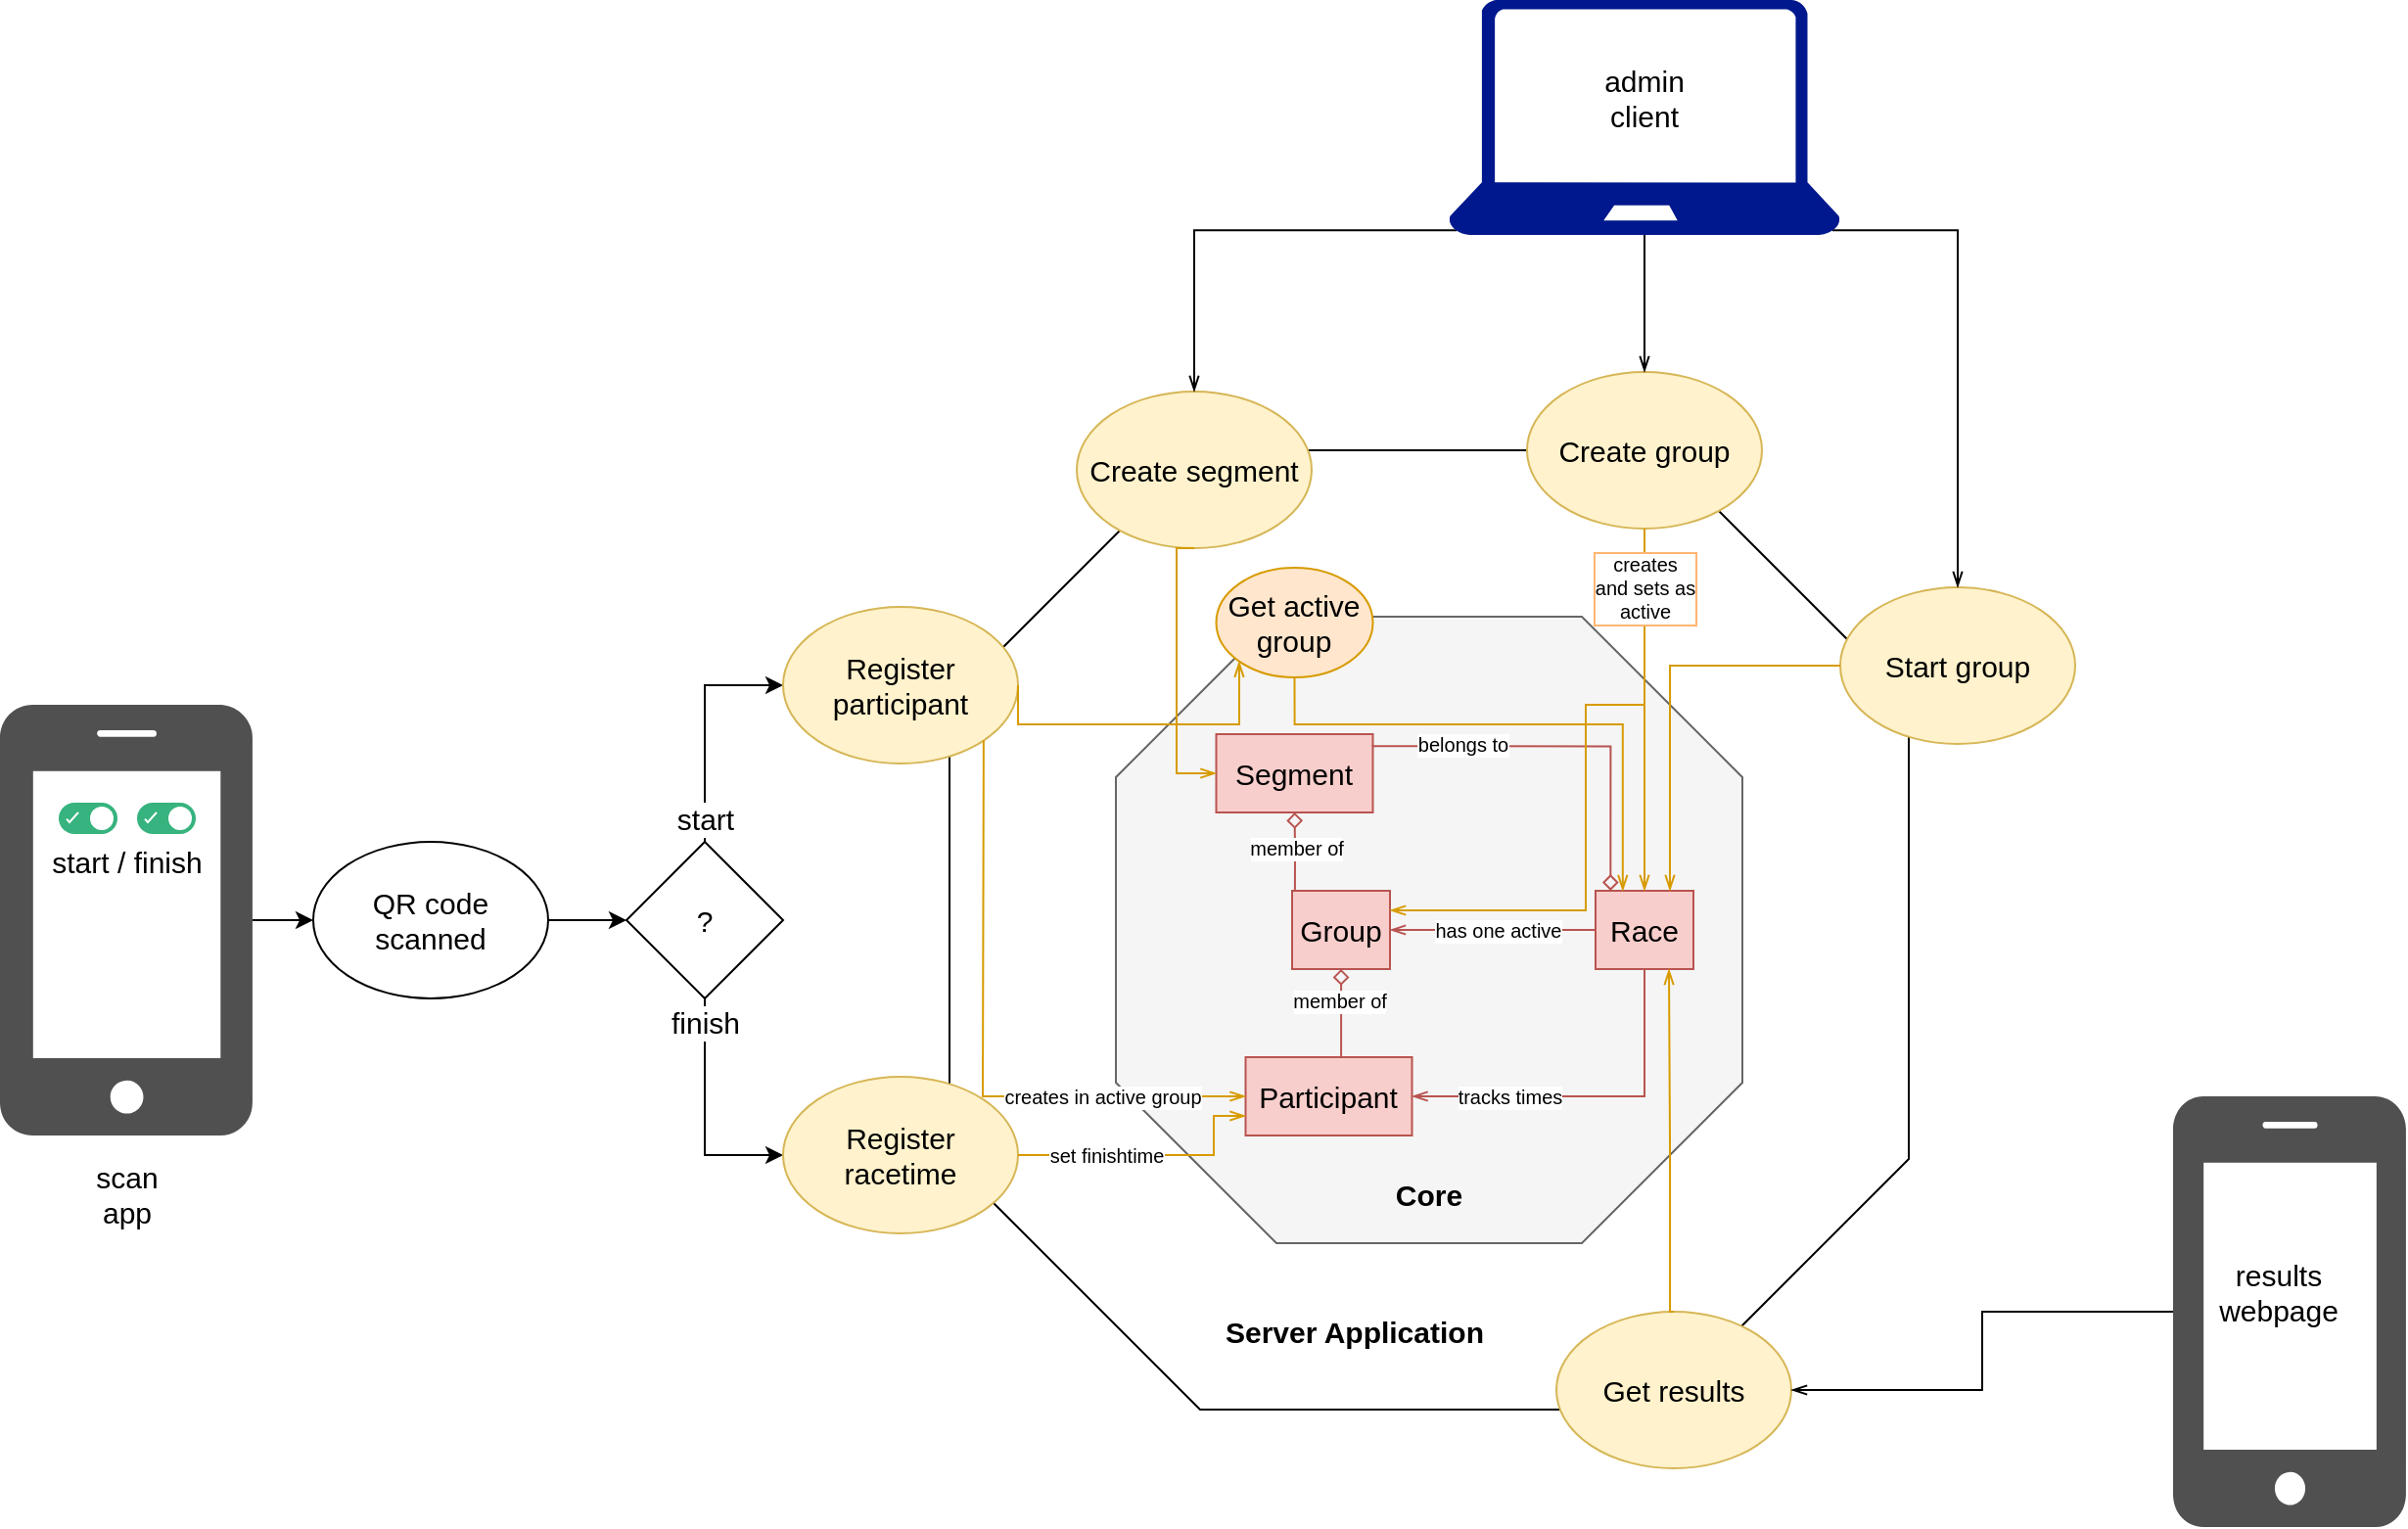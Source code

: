 <mxfile version="14.2.9" type="device"><diagram id="vTazLJGbKhXwL7GwdVGs" name="Page-1"><mxGraphModel dx="3443" dy="1805" grid="1" gridSize="10" guides="1" tooltips="1" connect="1" arrows="1" fold="1" page="1" pageScale="1" pageWidth="827" pageHeight="1169" math="0" shadow="0"><root><mxCell id="0"/><mxCell id="1" parent="0"/><mxCell id="FmZSu9UO5RMD4vzEvOv8-24" value="" style="whiteSpace=wrap;html=1;shape=mxgraph.basic.octagon2;align=center;verticalAlign=middle;dx=64;fontSize=15;" vertex="1" parent="1"><mxGeometry x="545" y="260" width="490" height="490" as="geometry"/></mxCell><mxCell id="FmZSu9UO5RMD4vzEvOv8-12" value="" style="edgeStyle=orthogonalEdgeStyle;rounded=0;orthogonalLoop=1;jettySize=auto;html=1;fontSize=15;" edge="1" parent="1" source="FmZSu9UO5RMD4vzEvOv8-1" target="FmZSu9UO5RMD4vzEvOv8-11"><mxGeometry relative="1" as="geometry"/></mxCell><mxCell id="FmZSu9UO5RMD4vzEvOv8-1" value="" style="pointerEvents=1;shadow=0;dashed=0;html=1;strokeColor=none;fillColor=#505050;labelPosition=center;verticalLabelPosition=bottom;verticalAlign=top;outlineConnect=0;align=center;shape=mxgraph.office.devices.cell_phone_iphone_proportional;" vertex="1" parent="1"><mxGeometry x="60" y="390" width="128.96" height="220" as="geometry"/></mxCell><mxCell id="FmZSu9UO5RMD4vzEvOv8-2" value="" style="shape=image;html=1;verticalAlign=top;verticalLabelPosition=bottom;labelBackgroundColor=#ffffff;imageAspect=0;aspect=fixed;image=https://cdn1.iconfinder.com/data/icons/windows8_icons_iconpharm/26/qr_code.png" vertex="1" parent="1"><mxGeometry x="97.98" y="500" width="53" height="53" as="geometry"/></mxCell><mxCell id="FmZSu9UO5RMD4vzEvOv8-3" value="start / finish" style="text;html=1;strokeColor=none;fillColor=none;align=center;verticalAlign=middle;whiteSpace=wrap;rounded=0;fontSize=15;" vertex="1" parent="1"><mxGeometry x="80" y="460" width="90" height="20" as="geometry"/></mxCell><mxCell id="FmZSu9UO5RMD4vzEvOv8-4" value="" style="fillColor=#36B37E;strokeColor=none;rounded=1;arcSize=50;fontSize=15;" vertex="1" parent="1"><mxGeometry x="90" y="440" width="30" height="16" as="geometry"/></mxCell><mxCell id="FmZSu9UO5RMD4vzEvOv8-5" value="" style="shape=ellipse;strokeColor=none;fillColor=#ffffff" vertex="1" parent="FmZSu9UO5RMD4vzEvOv8-4"><mxGeometry x="1" y="0.5" width="12" height="12" relative="1" as="geometry"><mxPoint x="-14" y="-6" as="offset"/></mxGeometry></mxCell><mxCell id="FmZSu9UO5RMD4vzEvOv8-6" value="" style="html=1;shadow=0;dashed=0;shape=mxgraph.atlassian.check;strokeColor=#ffffff" vertex="1" parent="FmZSu9UO5RMD4vzEvOv8-4"><mxGeometry y="0.5" width="6" height="5" relative="1" as="geometry"><mxPoint x="4" y="-3" as="offset"/></mxGeometry></mxCell><mxCell id="FmZSu9UO5RMD4vzEvOv8-7" value="" style="fillColor=#36B37E;strokeColor=none;rounded=1;arcSize=50;fontSize=15;" vertex="1" parent="1"><mxGeometry x="130" y="440" width="30" height="16" as="geometry"/></mxCell><mxCell id="FmZSu9UO5RMD4vzEvOv8-8" value="" style="shape=ellipse;strokeColor=none;fillColor=#ffffff" vertex="1" parent="FmZSu9UO5RMD4vzEvOv8-7"><mxGeometry x="1" y="0.5" width="12" height="12" relative="1" as="geometry"><mxPoint x="-14" y="-6" as="offset"/></mxGeometry></mxCell><mxCell id="FmZSu9UO5RMD4vzEvOv8-9" value="" style="html=1;shadow=0;dashed=0;shape=mxgraph.atlassian.check;strokeColor=#ffffff" vertex="1" parent="FmZSu9UO5RMD4vzEvOv8-7"><mxGeometry y="0.5" width="6" height="5" relative="1" as="geometry"><mxPoint x="4" y="-3" as="offset"/></mxGeometry></mxCell><mxCell id="FmZSu9UO5RMD4vzEvOv8-16" style="edgeStyle=orthogonalEdgeStyle;rounded=0;orthogonalLoop=1;jettySize=auto;html=1;exitX=0.5;exitY=0;exitDx=0;exitDy=0;entryX=0;entryY=0.5;entryDx=0;entryDy=0;fontSize=15;" edge="1" parent="1" source="FmZSu9UO5RMD4vzEvOv8-10" target="FmZSu9UO5RMD4vzEvOv8-14"><mxGeometry relative="1" as="geometry"/></mxCell><mxCell id="FmZSu9UO5RMD4vzEvOv8-18" value="start" style="edgeLabel;html=1;align=center;verticalAlign=middle;resizable=0;points=[];fontSize=15;" vertex="1" connectable="0" parent="FmZSu9UO5RMD4vzEvOv8-16"><mxGeometry x="-0.79" relative="1" as="geometry"><mxPoint as="offset"/></mxGeometry></mxCell><mxCell id="FmZSu9UO5RMD4vzEvOv8-17" style="edgeStyle=orthogonalEdgeStyle;rounded=0;orthogonalLoop=1;jettySize=auto;html=1;exitX=0.5;exitY=1;exitDx=0;exitDy=0;entryX=0;entryY=0.5;entryDx=0;entryDy=0;fontSize=15;" edge="1" parent="1" source="FmZSu9UO5RMD4vzEvOv8-10" target="FmZSu9UO5RMD4vzEvOv8-15"><mxGeometry relative="1" as="geometry"/></mxCell><mxCell id="FmZSu9UO5RMD4vzEvOv8-19" value="finish" style="edgeLabel;html=1;align=center;verticalAlign=middle;resizable=0;points=[];fontSize=15;" vertex="1" connectable="0" parent="FmZSu9UO5RMD4vzEvOv8-17"><mxGeometry x="-0.8" relative="1" as="geometry"><mxPoint as="offset"/></mxGeometry></mxCell><mxCell id="FmZSu9UO5RMD4vzEvOv8-10" value="?" style="rhombus;whiteSpace=wrap;html=1;fontSize=15;" vertex="1" parent="1"><mxGeometry x="380" y="460" width="80" height="80" as="geometry"/></mxCell><mxCell id="FmZSu9UO5RMD4vzEvOv8-13" value="" style="edgeStyle=orthogonalEdgeStyle;rounded=0;orthogonalLoop=1;jettySize=auto;html=1;fontSize=15;" edge="1" parent="1" source="FmZSu9UO5RMD4vzEvOv8-11" target="FmZSu9UO5RMD4vzEvOv8-10"><mxGeometry relative="1" as="geometry"/></mxCell><mxCell id="FmZSu9UO5RMD4vzEvOv8-11" value="QR code scanned" style="ellipse;whiteSpace=wrap;html=1;fontSize=15;" vertex="1" parent="1"><mxGeometry x="220" y="460" width="120" height="80" as="geometry"/></mxCell><mxCell id="FmZSu9UO5RMD4vzEvOv8-14" value="Register participant" style="ellipse;whiteSpace=wrap;html=1;fontSize=15;fillColor=#fff2cc;strokeColor=#d6b656;" vertex="1" parent="1"><mxGeometry x="460" y="340" width="120" height="80" as="geometry"/></mxCell><mxCell id="FmZSu9UO5RMD4vzEvOv8-15" value="Register&lt;br&gt;racetime" style="ellipse;whiteSpace=wrap;html=1;fontSize=15;fillColor=#fff2cc;strokeColor=#d6b656;" vertex="1" parent="1"><mxGeometry x="460" y="580" width="120" height="80" as="geometry"/></mxCell><mxCell id="FmZSu9UO5RMD4vzEvOv8-20" value="Create segment" style="ellipse;whiteSpace=wrap;html=1;fontSize=15;fillColor=#fff2cc;strokeColor=#d6b656;" vertex="1" parent="1"><mxGeometry x="610" y="230" width="120" height="80" as="geometry"/></mxCell><mxCell id="FmZSu9UO5RMD4vzEvOv8-21" value="Create group" style="ellipse;whiteSpace=wrap;html=1;fontSize=15;fillColor=#fff2cc;strokeColor=#d6b656;" vertex="1" parent="1"><mxGeometry x="840" y="220" width="120" height="80" as="geometry"/></mxCell><mxCell id="FmZSu9UO5RMD4vzEvOv8-52" value="Start group" style="ellipse;whiteSpace=wrap;html=1;fontSize=15;fillColor=#fff2cc;strokeColor=#d6b656;" vertex="1" parent="1"><mxGeometry x="1000" y="330" width="120" height="80" as="geometry"/></mxCell><mxCell id="FmZSu9UO5RMD4vzEvOv8-53" value="Get results" style="ellipse;whiteSpace=wrap;html=1;fontSize=15;fillColor=#fff2cc;strokeColor=#d6b656;" vertex="1" parent="1"><mxGeometry x="855" y="700" width="120" height="80" as="geometry"/></mxCell><mxCell id="FmZSu9UO5RMD4vzEvOv8-25" value="" style="whiteSpace=wrap;html=1;shape=mxgraph.basic.octagon2;align=center;verticalAlign=middle;dx=41;fontSize=15;fontStyle=1;fillColor=#f5f5f5;strokeColor=#666666;fontColor=#333333;" vertex="1" parent="1"><mxGeometry x="630" y="345" width="320" height="320" as="geometry"/></mxCell><mxCell id="FmZSu9UO5RMD4vzEvOv8-26" value="Segment" style="rounded=0;whiteSpace=wrap;html=1;fontSize=15;fillColor=#f8cecc;strokeColor=#b85450;" vertex="1" parent="1"><mxGeometry x="681.25" y="405" width="80" height="40" as="geometry"/></mxCell><mxCell id="FmZSu9UO5RMD4vzEvOv8-27" value="Group" style="rounded=0;whiteSpace=wrap;html=1;fontSize=15;fillColor=#f8cecc;strokeColor=#b85450;" vertex="1" parent="1"><mxGeometry x="720" y="485" width="50" height="40" as="geometry"/></mxCell><mxCell id="FmZSu9UO5RMD4vzEvOv8-29" value="Race" style="rounded=0;whiteSpace=wrap;html=1;fontSize=15;fillColor=#f8cecc;strokeColor=#b85450;" vertex="1" parent="1"><mxGeometry x="875" y="485" width="50" height="40" as="geometry"/></mxCell><mxCell id="FmZSu9UO5RMD4vzEvOv8-38" value="Participant" style="rounded=0;whiteSpace=wrap;html=1;fontSize=15;fillColor=#f8cecc;strokeColor=#b85450;" vertex="1" parent="1"><mxGeometry x="696.25" y="570" width="85" height="40" as="geometry"/></mxCell><mxCell id="FmZSu9UO5RMD4vzEvOv8-45" value="Get active group" style="ellipse;whiteSpace=wrap;html=1;fontSize=15;fillColor=#ffe6cc;strokeColor=#d79b00;" vertex="1" parent="1"><mxGeometry x="681.25" y="320" width="80" height="56" as="geometry"/></mxCell><mxCell id="FmZSu9UO5RMD4vzEvOv8-56" style="edgeStyle=orthogonalEdgeStyle;rounded=0;orthogonalLoop=1;jettySize=auto;html=1;exitX=1;exitY=0.5;exitDx=0;exitDy=0;entryX=0;entryY=0.75;entryDx=0;entryDy=0;endArrow=openThin;endFill=0;fontSize=10;fillColor=#ffe6cc;strokeColor=#d79b00;" edge="1" parent="1" source="FmZSu9UO5RMD4vzEvOv8-15" target="FmZSu9UO5RMD4vzEvOv8-38"><mxGeometry relative="1" as="geometry"><Array as="points"><mxPoint x="680" y="620"/><mxPoint x="680" y="600"/></Array></mxGeometry></mxCell><mxCell id="FmZSu9UO5RMD4vzEvOv8-59" value="set finishtime" style="edgeLabel;html=1;align=center;verticalAlign=middle;resizable=0;points=[];fontSize=10;" vertex="1" connectable="0" parent="FmZSu9UO5RMD4vzEvOv8-56"><mxGeometry x="-0.338" relative="1" as="geometry"><mxPoint as="offset"/></mxGeometry></mxCell><mxCell id="FmZSu9UO5RMD4vzEvOv8-55" style="edgeStyle=orthogonalEdgeStyle;rounded=0;orthogonalLoop=1;jettySize=auto;html=1;exitX=0;exitY=0.5;exitDx=0;exitDy=0;entryX=0.75;entryY=0;entryDx=0;entryDy=0;endArrow=openThin;endFill=0;fontSize=10;fillColor=#ffe6cc;strokeColor=#d79b00;" edge="1" parent="1" source="FmZSu9UO5RMD4vzEvOv8-52" target="FmZSu9UO5RMD4vzEvOv8-29"><mxGeometry relative="1" as="geometry"><Array as="points"><mxPoint x="913" y="370"/><mxPoint x="913" y="485"/></Array></mxGeometry></mxCell><mxCell id="FmZSu9UO5RMD4vzEvOv8-54" style="edgeStyle=orthogonalEdgeStyle;rounded=0;orthogonalLoop=1;jettySize=auto;html=1;exitX=0.5;exitY=1;exitDx=0;exitDy=0;entryX=0.278;entryY=0.002;entryDx=0;entryDy=0;endArrow=openThin;endFill=0;fontSize=10;entryPerimeter=0;fillColor=#ffe6cc;strokeColor=#d79b00;" edge="1" parent="1" source="FmZSu9UO5RMD4vzEvOv8-45" target="FmZSu9UO5RMD4vzEvOv8-29"><mxGeometry relative="1" as="geometry"><Array as="points"><mxPoint x="721" y="400"/><mxPoint x="889" y="400"/></Array></mxGeometry></mxCell><mxCell id="FmZSu9UO5RMD4vzEvOv8-34" style="edgeStyle=orthogonalEdgeStyle;rounded=0;orthogonalLoop=1;jettySize=auto;html=1;exitX=0.994;exitY=0.154;exitDx=0;exitDy=0;entryX=0.153;entryY=-0.001;entryDx=0;entryDy=0;endArrow=diamond;endFill=0;fontSize=10;entryPerimeter=0;fillColor=#f8cecc;strokeColor=#b85450;exitPerimeter=0;" edge="1" parent="1" source="FmZSu9UO5RMD4vzEvOv8-26" target="FmZSu9UO5RMD4vzEvOv8-29"><mxGeometry relative="1" as="geometry"/></mxCell><mxCell id="FmZSu9UO5RMD4vzEvOv8-35" value="belongs to" style="edgeLabel;html=1;align=center;verticalAlign=middle;resizable=0;points=[];fontSize=10;" vertex="1" connectable="0" parent="FmZSu9UO5RMD4vzEvOv8-34"><mxGeometry x="0.687" y="-1" relative="1" as="geometry"><mxPoint x="-75.29" y="-44.48" as="offset"/></mxGeometry></mxCell><mxCell id="FmZSu9UO5RMD4vzEvOv8-28" value="" style="edgeStyle=orthogonalEdgeStyle;rounded=0;orthogonalLoop=1;jettySize=auto;html=1;fontSize=15;endArrow=diamond;endFill=0;exitX=0.029;exitY=0.004;exitDx=0;exitDy=0;exitPerimeter=0;fillColor=#f8cecc;strokeColor=#b85450;" edge="1" parent="1" source="FmZSu9UO5RMD4vzEvOv8-27" target="FmZSu9UO5RMD4vzEvOv8-26"><mxGeometry relative="1" as="geometry"/></mxCell><mxCell id="FmZSu9UO5RMD4vzEvOv8-30" value="member of" style="edgeLabel;html=1;align=center;verticalAlign=middle;resizable=0;points=[];fontSize=10;" vertex="1" connectable="0" parent="FmZSu9UO5RMD4vzEvOv8-28"><mxGeometry x="0.4" y="-1" relative="1" as="geometry"><mxPoint x="-1" y="6" as="offset"/></mxGeometry></mxCell><mxCell id="FmZSu9UO5RMD4vzEvOv8-36" value="" style="edgeStyle=orthogonalEdgeStyle;rounded=0;orthogonalLoop=1;jettySize=auto;html=1;endArrow=openThin;endFill=0;fontSize=10;fillColor=#f8cecc;strokeColor=#b85450;" edge="1" parent="1" source="FmZSu9UO5RMD4vzEvOv8-29" target="FmZSu9UO5RMD4vzEvOv8-27"><mxGeometry relative="1" as="geometry"/></mxCell><mxCell id="FmZSu9UO5RMD4vzEvOv8-37" value="has one active" style="edgeLabel;html=1;align=center;verticalAlign=middle;resizable=0;points=[];fontSize=10;" vertex="1" connectable="0" parent="FmZSu9UO5RMD4vzEvOv8-36"><mxGeometry x="0.009" y="1" relative="1" as="geometry"><mxPoint x="3.06" y="-1" as="offset"/></mxGeometry></mxCell><mxCell id="FmZSu9UO5RMD4vzEvOv8-42" style="edgeStyle=orthogonalEdgeStyle;rounded=0;orthogonalLoop=1;jettySize=auto;html=1;exitX=0.5;exitY=1;exitDx=0;exitDy=0;entryX=1;entryY=0.5;entryDx=0;entryDy=0;endArrow=openThin;endFill=0;fontSize=10;fillColor=#f8cecc;strokeColor=#b85450;" edge="1" parent="1" source="FmZSu9UO5RMD4vzEvOv8-29" target="FmZSu9UO5RMD4vzEvOv8-38"><mxGeometry relative="1" as="geometry"/></mxCell><mxCell id="FmZSu9UO5RMD4vzEvOv8-43" value="tracks times" style="edgeLabel;html=1;align=center;verticalAlign=middle;resizable=0;points=[];fontSize=10;" vertex="1" connectable="0" parent="FmZSu9UO5RMD4vzEvOv8-42"><mxGeometry x="0.459" relative="1" as="geometry"><mxPoint as="offset"/></mxGeometry></mxCell><mxCell id="FmZSu9UO5RMD4vzEvOv8-40" value="" style="edgeStyle=orthogonalEdgeStyle;rounded=0;orthogonalLoop=1;jettySize=auto;html=1;endArrow=diamond;endFill=0;fontSize=10;exitX=0.574;exitY=-0.007;exitDx=0;exitDy=0;exitPerimeter=0;fillColor=#f8cecc;strokeColor=#b85450;" edge="1" parent="1" source="FmZSu9UO5RMD4vzEvOv8-38" target="FmZSu9UO5RMD4vzEvOv8-27"><mxGeometry relative="1" as="geometry"/></mxCell><mxCell id="FmZSu9UO5RMD4vzEvOv8-41" value="member of" style="edgeLabel;html=1;align=center;verticalAlign=middle;resizable=0;points=[];fontSize=10;" vertex="1" connectable="0" parent="FmZSu9UO5RMD4vzEvOv8-40"><mxGeometry x="0.307" y="1" relative="1" as="geometry"><mxPoint as="offset"/></mxGeometry></mxCell><mxCell id="FmZSu9UO5RMD4vzEvOv8-60" style="edgeStyle=orthogonalEdgeStyle;rounded=0;orthogonalLoop=1;jettySize=auto;html=1;exitX=0.5;exitY=0;exitDx=0;exitDy=0;entryX=0.75;entryY=1;entryDx=0;entryDy=0;endArrow=openThin;endFill=0;fontSize=10;fillColor=#ffe6cc;strokeColor=#d79b00;" edge="1" parent="1" source="FmZSu9UO5RMD4vzEvOv8-53" target="FmZSu9UO5RMD4vzEvOv8-29"><mxGeometry relative="1" as="geometry"><Array as="points"><mxPoint x="913" y="700"/><mxPoint x="913" y="613"/></Array></mxGeometry></mxCell><mxCell id="FmZSu9UO5RMD4vzEvOv8-62" style="edgeStyle=orthogonalEdgeStyle;rounded=0;orthogonalLoop=1;jettySize=auto;html=1;exitX=1;exitY=1;exitDx=0;exitDy=0;entryX=0;entryY=0.5;entryDx=0;entryDy=0;endArrow=openThin;endFill=0;fontSize=10;fillColor=#ffe6cc;strokeColor=#d79b00;" edge="1" parent="1" source="FmZSu9UO5RMD4vzEvOv8-14" target="FmZSu9UO5RMD4vzEvOv8-38"><mxGeometry relative="1" as="geometry"><Array as="points"><mxPoint x="562" y="430"/><mxPoint x="562" y="575"/></Array></mxGeometry></mxCell><mxCell id="FmZSu9UO5RMD4vzEvOv8-63" value="creates in active group" style="edgeLabel;html=1;align=center;verticalAlign=middle;resizable=0;points=[];fontSize=10;" vertex="1" connectable="0" parent="FmZSu9UO5RMD4vzEvOv8-62"><mxGeometry x="0.7" relative="1" as="geometry"><mxPoint x="-26.09" as="offset"/></mxGeometry></mxCell><mxCell id="FmZSu9UO5RMD4vzEvOv8-64" style="edgeStyle=orthogonalEdgeStyle;rounded=0;orthogonalLoop=1;jettySize=auto;html=1;exitX=0.5;exitY=1;exitDx=0;exitDy=0;entryX=1;entryY=0.25;entryDx=0;entryDy=0;endArrow=openThin;endFill=0;fontSize=10;fillColor=#ffe6cc;strokeColor=#d79b00;" edge="1" parent="1" source="FmZSu9UO5RMD4vzEvOv8-21" target="FmZSu9UO5RMD4vzEvOv8-27"><mxGeometry relative="1" as="geometry"><Array as="points"><mxPoint x="900" y="390"/><mxPoint x="870" y="390"/><mxPoint x="870" y="495"/></Array></mxGeometry></mxCell><mxCell id="FmZSu9UO5RMD4vzEvOv8-66" style="edgeStyle=orthogonalEdgeStyle;rounded=0;orthogonalLoop=1;jettySize=auto;html=1;exitX=0.5;exitY=1;exitDx=0;exitDy=0;entryX=0.5;entryY=0;entryDx=0;entryDy=0;endArrow=openThin;endFill=0;fontSize=10;fillColor=#ffe6cc;strokeColor=#d79b00;" edge="1" parent="1" source="FmZSu9UO5RMD4vzEvOv8-21" target="FmZSu9UO5RMD4vzEvOv8-29"><mxGeometry relative="1" as="geometry"/></mxCell><mxCell id="FmZSu9UO5RMD4vzEvOv8-67" value="creates&lt;br&gt;and sets as&lt;br&gt;active" style="edgeLabel;html=1;align=center;verticalAlign=middle;resizable=0;points=[];fontSize=10;labelBorderColor=#FFB570;" vertex="1" connectable="0" parent="FmZSu9UO5RMD4vzEvOv8-66"><mxGeometry x="-0.879" relative="1" as="geometry"><mxPoint y="19.05" as="offset"/></mxGeometry></mxCell><mxCell id="FmZSu9UO5RMD4vzEvOv8-68" style="edgeStyle=orthogonalEdgeStyle;rounded=0;orthogonalLoop=1;jettySize=auto;html=1;exitX=0.5;exitY=1;exitDx=0;exitDy=0;entryX=0;entryY=0.5;entryDx=0;entryDy=0;endArrow=openThin;endFill=0;fontSize=10;fillColor=#ffe6cc;strokeColor=#d79b00;" edge="1" parent="1" source="FmZSu9UO5RMD4vzEvOv8-20" target="FmZSu9UO5RMD4vzEvOv8-26"><mxGeometry relative="1" as="geometry"><Array as="points"><mxPoint x="661" y="310"/><mxPoint x="661" y="425"/></Array></mxGeometry></mxCell><mxCell id="FmZSu9UO5RMD4vzEvOv8-69" value="Core" style="text;html=1;strokeColor=none;fillColor=none;align=center;verticalAlign=middle;whiteSpace=wrap;rounded=0;fontSize=15;strokeWidth=5;fontStyle=1" vertex="1" parent="1"><mxGeometry x="770" y="630" width="40" height="20" as="geometry"/></mxCell><mxCell id="FmZSu9UO5RMD4vzEvOv8-70" value="Server Application" style="text;html=1;strokeColor=none;fillColor=none;align=center;verticalAlign=middle;whiteSpace=wrap;rounded=0;fontSize=15;strokeWidth=5;fontStyle=1" vertex="1" parent="1"><mxGeometry x="677" y="700" width="150" height="20" as="geometry"/></mxCell><mxCell id="FmZSu9UO5RMD4vzEvOv8-73" style="edgeStyle=orthogonalEdgeStyle;rounded=0;orthogonalLoop=1;jettySize=auto;html=1;exitX=0.02;exitY=0.98;exitDx=0;exitDy=0;exitPerimeter=0;entryX=0.5;entryY=0;entryDx=0;entryDy=0;endArrow=openThin;endFill=0;fontSize=15;" edge="1" parent="1" source="FmZSu9UO5RMD4vzEvOv8-71" target="FmZSu9UO5RMD4vzEvOv8-20"><mxGeometry relative="1" as="geometry"/></mxCell><mxCell id="FmZSu9UO5RMD4vzEvOv8-74" style="edgeStyle=orthogonalEdgeStyle;rounded=0;orthogonalLoop=1;jettySize=auto;html=1;exitX=0.98;exitY=0.98;exitDx=0;exitDy=0;exitPerimeter=0;entryX=0.5;entryY=0;entryDx=0;entryDy=0;endArrow=openThin;endFill=0;fontSize=15;" edge="1" parent="1" source="FmZSu9UO5RMD4vzEvOv8-71" target="FmZSu9UO5RMD4vzEvOv8-52"><mxGeometry relative="1" as="geometry"><Array as="points"><mxPoint x="1060" y="148"/></Array></mxGeometry></mxCell><mxCell id="FmZSu9UO5RMD4vzEvOv8-75" style="edgeStyle=orthogonalEdgeStyle;rounded=0;orthogonalLoop=1;jettySize=auto;html=1;exitX=0.5;exitY=1;exitDx=0;exitDy=0;exitPerimeter=0;endArrow=openThin;endFill=0;fontSize=15;" edge="1" parent="1" source="FmZSu9UO5RMD4vzEvOv8-71" target="FmZSu9UO5RMD4vzEvOv8-21"><mxGeometry relative="1" as="geometry"/></mxCell><mxCell id="FmZSu9UO5RMD4vzEvOv8-71" value="" style="aspect=fixed;pointerEvents=1;shadow=0;dashed=0;html=1;strokeColor=none;labelPosition=center;verticalLabelPosition=bottom;verticalAlign=top;align=center;fillColor=#00188D;shape=mxgraph.azure.laptop;fontSize=15;" vertex="1" parent="1"><mxGeometry x="800" y="30" width="200" height="120" as="geometry"/></mxCell><mxCell id="FmZSu9UO5RMD4vzEvOv8-72" value="admin client" style="text;html=1;strokeColor=none;fillColor=none;align=center;verticalAlign=middle;whiteSpace=wrap;rounded=0;fontSize=15;" vertex="1" parent="1"><mxGeometry x="880" y="70" width="40" height="20" as="geometry"/></mxCell><mxCell id="FmZSu9UO5RMD4vzEvOv8-76" value="scan app" style="text;html=1;strokeColor=none;fillColor=none;align=center;verticalAlign=middle;whiteSpace=wrap;rounded=0;fontSize=15;" vertex="1" parent="1"><mxGeometry x="105" y="630" width="40" height="20" as="geometry"/></mxCell><mxCell id="FmZSu9UO5RMD4vzEvOv8-87" style="edgeStyle=orthogonalEdgeStyle;rounded=0;orthogonalLoop=1;jettySize=auto;html=1;entryX=1;entryY=0.5;entryDx=0;entryDy=0;endArrow=openThin;endFill=0;fontSize=15;" edge="1" parent="1" source="FmZSu9UO5RMD4vzEvOv8-77" target="FmZSu9UO5RMD4vzEvOv8-53"><mxGeometry relative="1" as="geometry"/></mxCell><mxCell id="FmZSu9UO5RMD4vzEvOv8-77" value="" style="pointerEvents=1;shadow=0;dashed=0;html=1;strokeColor=none;fillColor=#505050;labelPosition=center;verticalLabelPosition=bottom;verticalAlign=top;outlineConnect=0;align=center;shape=mxgraph.office.devices.cell_phone_iphone_proportional;" vertex="1" parent="1"><mxGeometry x="1170" y="590" width="118.96" height="220" as="geometry"/></mxCell><mxCell id="FmZSu9UO5RMD4vzEvOv8-86" value="results&lt;br&gt;webpage" style="text;html=1;strokeColor=none;fillColor=none;align=center;verticalAlign=middle;whiteSpace=wrap;rounded=0;fontSize=15;" vertex="1" parent="1"><mxGeometry x="1204.48" y="680" width="40" height="20" as="geometry"/></mxCell><mxCell id="FmZSu9UO5RMD4vzEvOv8-61" style="edgeStyle=orthogonalEdgeStyle;rounded=0;orthogonalLoop=1;jettySize=auto;html=1;exitX=1;exitY=0.5;exitDx=0;exitDy=0;entryX=0;entryY=1;entryDx=0;entryDy=0;endArrow=openThin;endFill=0;fontSize=10;fillColor=#ffe6cc;strokeColor=#d79b00;" edge="1" parent="1" source="FmZSu9UO5RMD4vzEvOv8-14" target="FmZSu9UO5RMD4vzEvOv8-45"><mxGeometry relative="1" as="geometry"><Array as="points"><mxPoint x="580" y="400"/><mxPoint x="693" y="400"/></Array></mxGeometry></mxCell></root></mxGraphModel></diagram></mxfile>